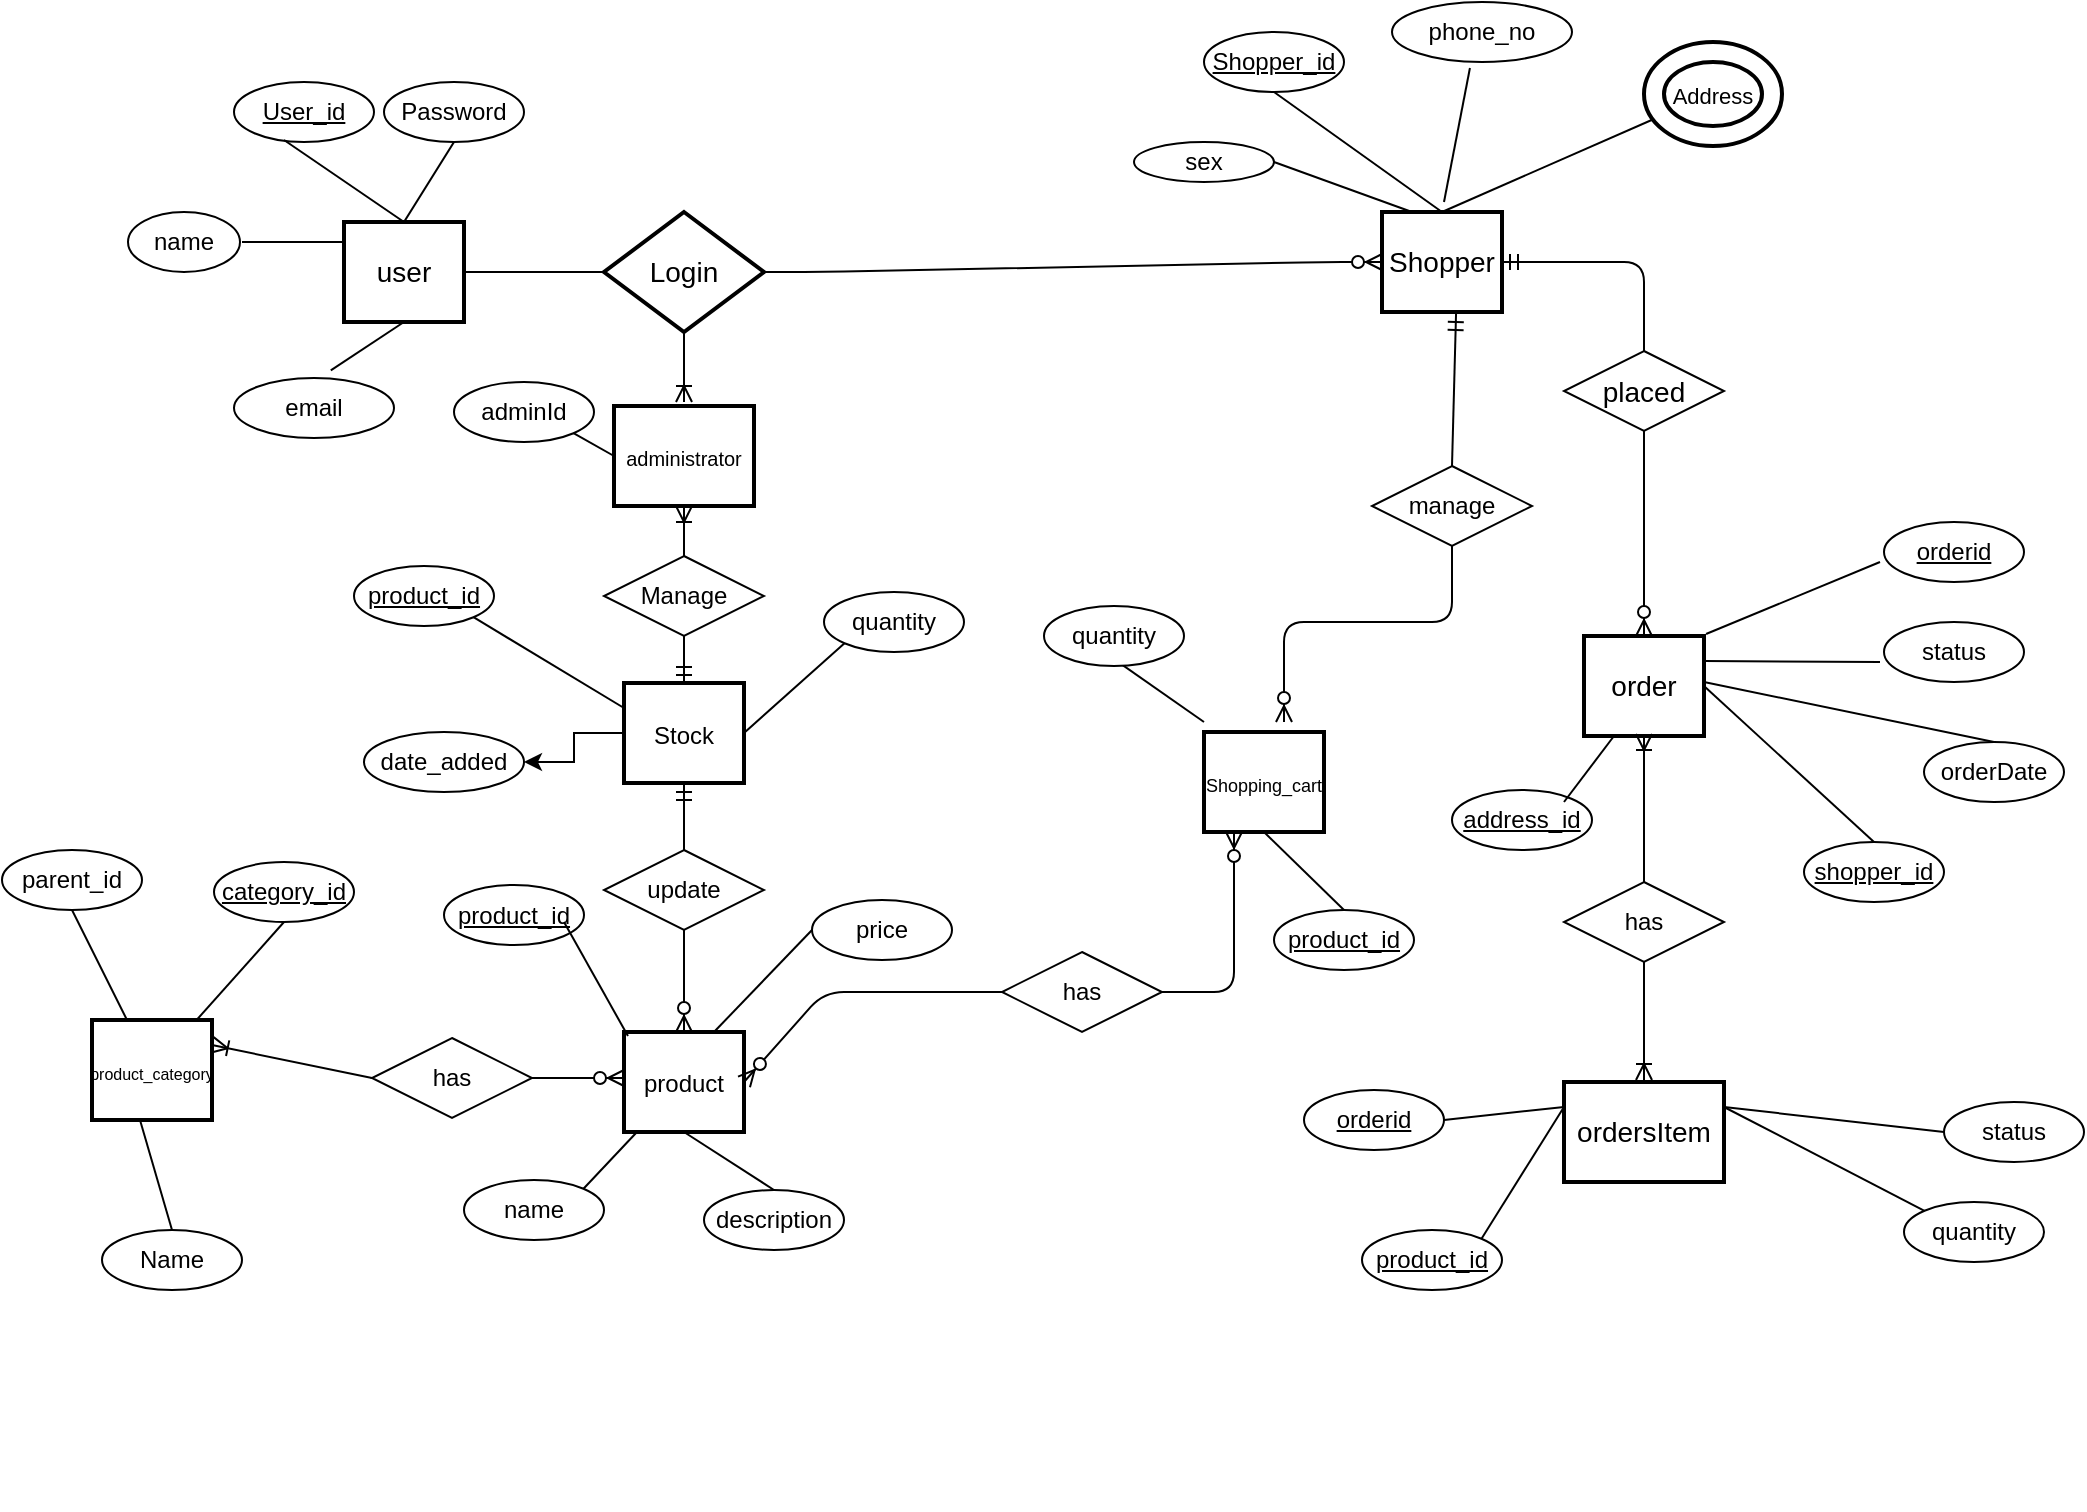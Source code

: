 <mxfile version="11.1.5" type="device" pages="1"><diagram id="gS7jpQpvTUa63fedZIkj" name="Page-1"><mxGraphModel dx="2126" dy="584" grid="1" gridSize="10" guides="1" tooltips="1" connect="1" arrows="1" fold="1" page="1" pageScale="1" pageWidth="850" pageHeight="1100" math="0" shadow="0"><root><mxCell id="0"/><mxCell id="1" parent="0"/><mxCell id="2SPnDHDMHKQsemep0HU1-3" value="Login" style="shape=rhombus;strokeWidth=2;fontSize=17;perimeter=rhombusPerimeter;whiteSpace=wrap;html=1;align=center;fontSize=14;" parent="1" vertex="1"><mxGeometry x="210" y="115" width="80" height="60" as="geometry"/></mxCell><mxCell id="2SPnDHDMHKQsemep0HU1-4" value="user" style="strokeWidth=2;whiteSpace=wrap;html=1;align=center;fontSize=14;" parent="1" vertex="1"><mxGeometry x="80" y="120" width="60" height="50" as="geometry"/></mxCell><mxCell id="2SPnDHDMHKQsemep0HU1-8" value="&lt;u&gt;User_id&lt;/u&gt;" style="ellipse;whiteSpace=wrap;html=1;" parent="1" vertex="1"><mxGeometry x="25" y="50" width="70" height="30" as="geometry"/></mxCell><mxCell id="2SPnDHDMHKQsemep0HU1-9" value="Password" style="ellipse;whiteSpace=wrap;html=1;" parent="1" vertex="1"><mxGeometry x="100" y="50" width="70" height="30" as="geometry"/></mxCell><mxCell id="2SPnDHDMHKQsemep0HU1-15" value="Shopper" style="strokeWidth=2;whiteSpace=wrap;html=1;align=center;fontSize=14;" parent="1" vertex="1"><mxGeometry x="599" y="115" width="60" height="50" as="geometry"/></mxCell><mxCell id="2SPnDHDMHKQsemep0HU1-16" value="" style="edgeStyle=entityRelationEdgeStyle;fontSize=12;html=1;endArrow=ERzeroToMany;endFill=1;exitX=1;exitY=0.5;exitDx=0;exitDy=0;entryX=0;entryY=0.5;entryDx=0;entryDy=0;" parent="1" source="2SPnDHDMHKQsemep0HU1-3" target="2SPnDHDMHKQsemep0HU1-15" edge="1"><mxGeometry width="100" height="100" relative="1" as="geometry"><mxPoint x="310" y="190" as="sourcePoint"/><mxPoint x="410" y="90" as="targetPoint"/></mxGeometry></mxCell><mxCell id="2SPnDHDMHKQsemep0HU1-18" value="&lt;font style=&quot;font-size: 10px&quot;&gt;administrator&lt;/font&gt;" style="strokeWidth=2;whiteSpace=wrap;html=1;align=center;fontSize=14;" parent="1" vertex="1"><mxGeometry x="215" y="212" width="70" height="50" as="geometry"/></mxCell><mxCell id="2SPnDHDMHKQsemep0HU1-25" value="adminId" style="ellipse;whiteSpace=wrap;html=1;" parent="1" vertex="1"><mxGeometry x="135" y="200" width="70" height="30" as="geometry"/></mxCell><mxCell id="2SPnDHDMHKQsemep0HU1-30" value="&lt;u&gt;Shopper_id&lt;/u&gt;" style="ellipse;whiteSpace=wrap;html=1;" parent="1" vertex="1"><mxGeometry x="510" y="25" width="70" height="30" as="geometry"/></mxCell><mxCell id="2SPnDHDMHKQsemep0HU1-36" value="manage" style="rhombus;whiteSpace=wrap;html=1;" parent="1" vertex="1"><mxGeometry x="594" y="242" width="80" height="40" as="geometry"/></mxCell><mxCell id="2SPnDHDMHKQsemep0HU1-40" value="" style="fontSize=12;html=1;endArrow=ERmandOne;exitX=0.5;exitY=0;exitDx=0;exitDy=0;entryX=0.617;entryY=1.02;entryDx=0;entryDy=0;entryPerimeter=0;" parent="1" source="2SPnDHDMHKQsemep0HU1-36" target="2SPnDHDMHKQsemep0HU1-15" edge="1"><mxGeometry width="100" height="100" relative="1" as="geometry"><mxPoint x="465" y="215" as="sourcePoint"/><mxPoint x="525" y="165" as="targetPoint"/></mxGeometry></mxCell><mxCell id="2SPnDHDMHKQsemep0HU1-42" value="&lt;font style=&quot;font-size: 9px&quot;&gt;Shopping_cart&lt;/font&gt;" style="strokeWidth=2;whiteSpace=wrap;html=1;align=center;fontSize=14;rotation=0;direction=west;" parent="1" vertex="1"><mxGeometry x="510" y="375" width="60" height="50" as="geometry"/></mxCell><mxCell id="2SPnDHDMHKQsemep0HU1-44" value="" style="fontSize=12;html=1;endArrow=ERzeroToMany;endFill=1;" parent="1" edge="1"><mxGeometry width="100" height="100" relative="1" as="geometry"><mxPoint x="634" y="282" as="sourcePoint"/><mxPoint x="550" y="370" as="targetPoint"/><Array as="points"><mxPoint x="634" y="320"/><mxPoint x="550" y="320"/></Array></mxGeometry></mxCell><mxCell id="2SPnDHDMHKQsemep0HU1-46" value="has" style="rhombus;whiteSpace=wrap;html=1;rotation=0;" parent="1" vertex="1"><mxGeometry x="409" y="485" width="80" height="40" as="geometry"/></mxCell><mxCell id="jy-XMuX0fqS3lSKlXEtn-2" style="edgeStyle=orthogonalEdgeStyle;rounded=0;orthogonalLoop=1;jettySize=auto;html=1;exitX=0;exitY=0.5;exitDx=0;exitDy=0;" edge="1" parent="1" source="2SPnDHDMHKQsemep0HU1-47"><mxGeometry relative="1" as="geometry"><mxPoint x="250" y="554" as="targetPoint"/></mxGeometry></mxCell><mxCell id="2SPnDHDMHKQsemep0HU1-47" value="&lt;font style=&quot;font-size: 12px&quot;&gt;product&lt;/font&gt;" style="strokeWidth=2;whiteSpace=wrap;html=1;align=center;fontSize=14;" parent="1" vertex="1"><mxGeometry x="220" y="525" width="60" height="50" as="geometry"/></mxCell><mxCell id="2SPnDHDMHKQsemep0HU1-48" value="has" style="rhombus;whiteSpace=wrap;html=1;" parent="1" vertex="1"><mxGeometry x="94" y="528" width="80" height="40" as="geometry"/></mxCell><mxCell id="2SPnDHDMHKQsemep0HU1-49" value="&lt;span style=&quot;font-size: 8px&quot;&gt;product_category&lt;/span&gt;" style="strokeWidth=2;whiteSpace=wrap;html=1;align=center;fontSize=14;" parent="1" vertex="1"><mxGeometry x="-46" y="519" width="60" height="50" as="geometry"/></mxCell><mxCell id="2SPnDHDMHKQsemep0HU1-51" value="&lt;u&gt;product_id&lt;br&gt;&lt;/u&gt;" style="ellipse;whiteSpace=wrap;html=1;" parent="1" vertex="1"><mxGeometry x="545" y="464" width="70" height="30" as="geometry"/></mxCell><mxCell id="2SPnDHDMHKQsemep0HU1-58" value="" style="fontSize=12;html=1;endArrow=ERzeroToMany;endFill=1;exitX=1;exitY=0.5;exitDx=0;exitDy=0;" parent="1" source="2SPnDHDMHKQsemep0HU1-48" edge="1"><mxGeometry width="100" height="100" relative="1" as="geometry"><mxPoint x="149" y="689" as="sourcePoint"/><mxPoint x="220" y="548" as="targetPoint"/></mxGeometry></mxCell><mxCell id="2SPnDHDMHKQsemep0HU1-60" value="name" style="ellipse;whiteSpace=wrap;html=1;" parent="1" vertex="1"><mxGeometry x="140" y="599" width="70" height="30" as="geometry"/></mxCell><mxCell id="2SPnDHDMHKQsemep0HU1-61" value="&lt;u&gt;product_id&lt;/u&gt;" style="ellipse;whiteSpace=wrap;html=1;" parent="1" vertex="1"><mxGeometry x="130" y="451.5" width="70" height="30" as="geometry"/></mxCell><mxCell id="2SPnDHDMHKQsemep0HU1-62" value="price" style="ellipse;whiteSpace=wrap;html=1;" parent="1" vertex="1"><mxGeometry x="314" y="459" width="70" height="30" as="geometry"/></mxCell><mxCell id="2SPnDHDMHKQsemep0HU1-63" value="description" style="ellipse;whiteSpace=wrap;html=1;" parent="1" vertex="1"><mxGeometry x="260" y="604" width="70" height="30" as="geometry"/></mxCell><mxCell id="2SPnDHDMHKQsemep0HU1-68" value="parent_id" style="ellipse;whiteSpace=wrap;html=1;" parent="1" vertex="1"><mxGeometry x="-91" y="434" width="70" height="30" as="geometry"/></mxCell><mxCell id="2SPnDHDMHKQsemep0HU1-69" value="Name" style="ellipse;whiteSpace=wrap;html=1;" parent="1" vertex="1"><mxGeometry x="-41" y="624" width="70" height="30" as="geometry"/></mxCell><mxCell id="2SPnDHDMHKQsemep0HU1-70" value="&lt;u&gt;category_id&lt;/u&gt;" style="ellipse;whiteSpace=wrap;html=1;" parent="1" vertex="1"><mxGeometry x="15" y="440" width="70" height="30" as="geometry"/></mxCell><mxCell id="2SPnDHDMHKQsemep0HU1-74" value="&lt;span style=&quot;font-size: 14px&quot;&gt;placed&lt;br&gt;&lt;/span&gt;" style="rhombus;whiteSpace=wrap;html=1;" parent="1" vertex="1"><mxGeometry x="690" y="184.5" width="80" height="40" as="geometry"/></mxCell><mxCell id="2SPnDHDMHKQsemep0HU1-75" value="&lt;font style=&quot;font-size: 14px&quot;&gt;order&lt;/font&gt;" style="strokeWidth=2;whiteSpace=wrap;html=1;align=center;fontSize=14;" parent="1" vertex="1"><mxGeometry x="700" y="327" width="60" height="50" as="geometry"/></mxCell><mxCell id="2SPnDHDMHKQsemep0HU1-83" value="Manage" style="rhombus;whiteSpace=wrap;html=1;" parent="1" vertex="1"><mxGeometry x="210" y="287" width="80" height="40" as="geometry"/></mxCell><mxCell id="jy-XMuX0fqS3lSKlXEtn-1" value="" style="edgeStyle=orthogonalEdgeStyle;rounded=0;orthogonalLoop=1;jettySize=auto;html=1;" edge="1" parent="1" source="2SPnDHDMHKQsemep0HU1-89" target="Jbk15IeptdHcvgMN5PuT-23"><mxGeometry relative="1" as="geometry"/></mxCell><mxCell id="2SPnDHDMHKQsemep0HU1-89" value="&lt;span style=&quot;font-size: 12px&quot;&gt;Stock&lt;/span&gt;" style="strokeWidth=2;whiteSpace=wrap;html=1;align=center;fontSize=14;" parent="1" vertex="1"><mxGeometry x="220" y="350.5" width="60" height="50" as="geometry"/></mxCell><mxCell id="2SPnDHDMHKQsemep0HU1-90" value="&lt;u&gt;product_id&lt;/u&gt;" style="ellipse;whiteSpace=wrap;html=1;" parent="1" vertex="1"><mxGeometry x="85" y="292" width="70" height="30" as="geometry"/></mxCell><mxCell id="2SPnDHDMHKQsemep0HU1-91" value="quantity" style="ellipse;whiteSpace=wrap;html=1;" parent="1" vertex="1"><mxGeometry x="320" y="305" width="70" height="30" as="geometry"/></mxCell><mxCell id="2SPnDHDMHKQsemep0HU1-100" value="" style="fontSize=12;html=1;endArrow=ERmandOne;exitX=0.5;exitY=0;exitDx=0;exitDy=0;" parent="1" edge="1" source="2SPnDHDMHKQsemep0HU1-158"><mxGeometry width="100" height="100" relative="1" as="geometry"><mxPoint x="290" y="430" as="sourcePoint"/><mxPoint x="250" y="401" as="targetPoint"/></mxGeometry></mxCell><mxCell id="2SPnDHDMHKQsemep0HU1-101" style="edgeStyle=none;rounded=0;orthogonalLoop=1;jettySize=auto;html=1;entryX=0.5;entryY=0;entryDx=0;entryDy=0;" parent="1" source="2SPnDHDMHKQsemep0HU1-47" target="2SPnDHDMHKQsemep0HU1-47" edge="1"><mxGeometry relative="1" as="geometry"/></mxCell><mxCell id="2SPnDHDMHKQsemep0HU1-102" style="edgeStyle=none;rounded=0;orthogonalLoop=1;jettySize=auto;html=1;entryX=0.5;entryY=0;entryDx=0;entryDy=0;" parent="1" source="2SPnDHDMHKQsemep0HU1-47" target="2SPnDHDMHKQsemep0HU1-47" edge="1"><mxGeometry relative="1" as="geometry"/></mxCell><mxCell id="2SPnDHDMHKQsemep0HU1-104" value="" style="fontSize=12;html=1;endArrow=ERmandOne;entryX=0.5;entryY=0;entryDx=0;entryDy=0;exitX=0.5;exitY=1;exitDx=0;exitDy=0;" parent="1" source="2SPnDHDMHKQsemep0HU1-83" target="2SPnDHDMHKQsemep0HU1-89" edge="1"><mxGeometry width="100" height="100" relative="1" as="geometry"><mxPoint x="320" y="310" as="sourcePoint"/><mxPoint x="388.96" y="241" as="targetPoint"/></mxGeometry></mxCell><mxCell id="2SPnDHDMHKQsemep0HU1-129" value="" style="endArrow=none;html=1;exitX=0.5;exitY=0;exitDx=0;exitDy=0;entryX=0.357;entryY=0.967;entryDx=0;entryDy=0;entryPerimeter=0;" parent="1" source="2SPnDHDMHKQsemep0HU1-4" target="2SPnDHDMHKQsemep0HU1-8" edge="1"><mxGeometry width="50" height="50" relative="1" as="geometry"><mxPoint x="40" y="130" as="sourcePoint"/><mxPoint x="90" y="80" as="targetPoint"/></mxGeometry></mxCell><mxCell id="2SPnDHDMHKQsemep0HU1-130" value="" style="endArrow=none;html=1;exitX=0.5;exitY=0;exitDx=0;exitDy=0;" parent="1" source="2SPnDHDMHKQsemep0HU1-4" edge="1"><mxGeometry width="50" height="50" relative="1" as="geometry"><mxPoint x="90" y="110" as="sourcePoint"/><mxPoint x="135" y="80" as="targetPoint"/></mxGeometry></mxCell><mxCell id="2SPnDHDMHKQsemep0HU1-132" value="" style="endArrow=none;html=1;exitX=0;exitY=0.5;exitDx=0;exitDy=0;entryX=1;entryY=1;entryDx=0;entryDy=0;" parent="1" source="2SPnDHDMHKQsemep0HU1-18" target="2SPnDHDMHKQsemep0HU1-25" edge="1"><mxGeometry width="50" height="50" relative="1" as="geometry"><mxPoint x="190" y="230" as="sourcePoint"/><mxPoint x="149.99" y="194.01" as="targetPoint"/></mxGeometry></mxCell><mxCell id="2SPnDHDMHKQsemep0HU1-133" value="" style="endArrow=none;html=1;exitX=0;exitY=0.25;exitDx=0;exitDy=0;entryX=1;entryY=1;entryDx=0;entryDy=0;" parent="1" source="2SPnDHDMHKQsemep0HU1-89" target="2SPnDHDMHKQsemep0HU1-90" edge="1"><mxGeometry width="50" height="50" relative="1" as="geometry"><mxPoint x="160" y="360" as="sourcePoint"/><mxPoint x="160" y="351" as="targetPoint"/></mxGeometry></mxCell><mxCell id="2SPnDHDMHKQsemep0HU1-134" value="" style="endArrow=none;html=1;exitX=0;exitY=1;exitDx=0;exitDy=0;entryX=1;entryY=0.5;entryDx=0;entryDy=0;" parent="1" source="2SPnDHDMHKQsemep0HU1-91" target="2SPnDHDMHKQsemep0HU1-89" edge="1"><mxGeometry width="50" height="50" relative="1" as="geometry"><mxPoint x="320" y="380" as="sourcePoint"/><mxPoint x="279.99" y="344.01" as="targetPoint"/></mxGeometry></mxCell><mxCell id="2SPnDHDMHKQsemep0HU1-135" value="" style="endArrow=none;html=1;exitX=0;exitY=0.5;exitDx=0;exitDy=0;entryX=1;entryY=0.5;entryDx=0;entryDy=0;" parent="1" source="2SPnDHDMHKQsemep0HU1-3" target="2SPnDHDMHKQsemep0HU1-4" edge="1"><mxGeometry width="50" height="50" relative="1" as="geometry"><mxPoint x="160" y="140" as="sourcePoint"/><mxPoint x="119.99" y="104.01" as="targetPoint"/><Array as="points"/></mxGeometry></mxCell><mxCell id="2SPnDHDMHKQsemep0HU1-136" value="" style="endArrow=none;html=1;exitX=0.5;exitY=0;exitDx=0;exitDy=0;entryX=0.5;entryY=0;entryDx=0;entryDy=0;" parent="1" source="2SPnDHDMHKQsemep0HU1-51" target="2SPnDHDMHKQsemep0HU1-42" edge="1"><mxGeometry width="50" height="50" relative="1" as="geometry"><mxPoint x="630" y="560" as="sourcePoint"/><mxPoint x="550" y="420" as="targetPoint"/></mxGeometry></mxCell><mxCell id="2SPnDHDMHKQsemep0HU1-137" value="" style="endArrow=none;html=1;" parent="1" edge="1"><mxGeometry width="50" height="50" relative="1" as="geometry"><mxPoint x="459.692" y="334.8" as="sourcePoint"/><mxPoint x="510" y="370" as="targetPoint"/></mxGeometry></mxCell><mxCell id="2SPnDHDMHKQsemep0HU1-138" value="" style="endArrow=none;html=1;exitX=0.033;exitY=0.04;exitDx=0;exitDy=0;exitPerimeter=0;" parent="1" source="2SPnDHDMHKQsemep0HU1-47" edge="1"><mxGeometry width="50" height="50" relative="1" as="geometry"><mxPoint x="220" y="490" as="sourcePoint"/><mxPoint x="190" y="470" as="targetPoint"/></mxGeometry></mxCell><mxCell id="2SPnDHDMHKQsemep0HU1-141" value="" style="endArrow=none;html=1;exitX=0.75;exitY=0;exitDx=0;exitDy=0;entryX=0;entryY=0.5;entryDx=0;entryDy=0;" parent="1" source="2SPnDHDMHKQsemep0HU1-47" target="2SPnDHDMHKQsemep0HU1-62" edge="1"><mxGeometry width="50" height="50" relative="1" as="geometry"><mxPoint x="290" y="450" as="sourcePoint"/><mxPoint x="249.99" y="414.01" as="targetPoint"/></mxGeometry></mxCell><mxCell id="2SPnDHDMHKQsemep0HU1-142" value="" style="endArrow=none;html=1;exitX=0.5;exitY=0;exitDx=0;exitDy=0;entryX=0.5;entryY=1;entryDx=0;entryDy=0;" parent="1" source="2SPnDHDMHKQsemep0HU1-63" target="2SPnDHDMHKQsemep0HU1-47" edge="1"><mxGeometry width="50" height="50" relative="1" as="geometry"><mxPoint x="290" y="570" as="sourcePoint"/><mxPoint x="249.99" y="534.01" as="targetPoint"/></mxGeometry></mxCell><mxCell id="2SPnDHDMHKQsemep0HU1-143" value="" style="endArrow=none;html=1;exitX=1;exitY=0;exitDx=0;exitDy=0;" parent="1" source="2SPnDHDMHKQsemep0HU1-60" target="2SPnDHDMHKQsemep0HU1-47" edge="1"><mxGeometry width="50" height="50" relative="1" as="geometry"><mxPoint x="230" y="550" as="sourcePoint"/><mxPoint x="189.99" y="514.01" as="targetPoint"/></mxGeometry></mxCell><mxCell id="2SPnDHDMHKQsemep0HU1-144" value="" style="endArrow=none;html=1;entryX=0.5;entryY=1;entryDx=0;entryDy=0;" parent="1" source="2SPnDHDMHKQsemep0HU1-49" target="2SPnDHDMHKQsemep0HU1-70" edge="1"><mxGeometry width="50" height="50" relative="1" as="geometry"><mxPoint x="110" y="480" as="sourcePoint"/><mxPoint x="69.99" y="444.01" as="targetPoint"/></mxGeometry></mxCell><mxCell id="2SPnDHDMHKQsemep0HU1-145" value="" style="endArrow=none;html=1;entryX=0.5;entryY=1;entryDx=0;entryDy=0;" parent="1" source="2SPnDHDMHKQsemep0HU1-49" target="2SPnDHDMHKQsemep0HU1-68" edge="1"><mxGeometry width="50" height="50" relative="1" as="geometry"><mxPoint x="10" y="490" as="sourcePoint"/><mxPoint x="10" y="480" as="targetPoint"/></mxGeometry></mxCell><mxCell id="2SPnDHDMHKQsemep0HU1-146" value="" style="endArrow=none;html=1;exitX=0.5;exitY=0;exitDx=0;exitDy=0;entryX=0.4;entryY=1;entryDx=0;entryDy=0;entryPerimeter=0;" parent="1" source="2SPnDHDMHKQsemep0HU1-69" target="2SPnDHDMHKQsemep0HU1-49" edge="1"><mxGeometry width="50" height="50" relative="1" as="geometry"><mxPoint y="550" as="sourcePoint"/><mxPoint x="-40.01" y="514.01" as="targetPoint"/></mxGeometry></mxCell><mxCell id="2SPnDHDMHKQsemep0HU1-147" value="" style="endArrow=none;html=1;exitX=0.5;exitY=0;exitDx=0;exitDy=0;entryX=0.5;entryY=1;entryDx=0;entryDy=0;" parent="1" source="2SPnDHDMHKQsemep0HU1-15" target="2SPnDHDMHKQsemep0HU1-30" edge="1"><mxGeometry width="50" height="50" relative="1" as="geometry"><mxPoint x="550" y="80" as="sourcePoint"/><mxPoint x="509.99" y="44.01" as="targetPoint"/></mxGeometry></mxCell><mxCell id="2SPnDHDMHKQsemep0HU1-149" value="" style="endArrow=none;html=1;exitX=0.5;exitY=0;exitDx=0;exitDy=0;entryX=0;entryY=1;entryDx=0;entryDy=0;" parent="1" source="2SPnDHDMHKQsemep0HU1-15" edge="1"><mxGeometry width="50" height="50" relative="1" as="geometry"><mxPoint x="720" y="70" as="sourcePoint"/><mxPoint x="739.251" y="66.607" as="targetPoint"/></mxGeometry></mxCell><mxCell id="2SPnDHDMHKQsemep0HU1-156" value="&lt;font style=&quot;font-size: 11px&quot;&gt;Address&lt;/font&gt;" style="ellipse;shape=doubleEllipse;margin=10;strokeWidth=2;fontSize=14;whiteSpace=wrap;html=1;align=center;" parent="1" vertex="1"><mxGeometry x="730" y="30" width="69" height="52" as="geometry"/></mxCell><mxCell id="2SPnDHDMHKQsemep0HU1-157" style="edgeStyle=none;rounded=0;orthogonalLoop=1;jettySize=auto;html=1;exitX=0;exitY=1;exitDx=0;exitDy=0;" parent="1" source="2SPnDHDMHKQsemep0HU1-156" target="2SPnDHDMHKQsemep0HU1-156" edge="1"><mxGeometry relative="1" as="geometry"/></mxCell><mxCell id="2SPnDHDMHKQsemep0HU1-158" value="update" style="rhombus;whiteSpace=wrap;html=1;" parent="1" vertex="1"><mxGeometry x="210" y="434" width="80" height="40" as="geometry"/></mxCell><mxCell id="2SPnDHDMHKQsemep0HU1-160" value="" style="fontSize=12;html=1;endArrow=ERzeroToMany;endFill=1;exitX=0.5;exitY=1;exitDx=0;exitDy=0;entryX=0.5;entryY=0;entryDx=0;entryDy=0;" parent="1" source="2SPnDHDMHKQsemep0HU1-158" target="2SPnDHDMHKQsemep0HU1-47" edge="1"><mxGeometry width="100" height="100" relative="1" as="geometry"><mxPoint x="294" y="444" as="sourcePoint"/><mxPoint x="304" y="494" as="targetPoint"/></mxGeometry></mxCell><mxCell id="Jbk15IeptdHcvgMN5PuT-1" value="name" style="ellipse;whiteSpace=wrap;html=1;" parent="1" vertex="1"><mxGeometry x="-28" y="115" width="56" height="30" as="geometry"/></mxCell><mxCell id="Jbk15IeptdHcvgMN5PuT-3" value="" style="line;strokeWidth=1;fillColor=none;align=left;verticalAlign=middle;spacingTop=-1;spacingLeft=3;spacingRight=3;rotatable=0;labelPosition=right;points=[];portConstraint=eastwest;fontSize=12;" parent="1" vertex="1"><mxGeometry x="29" y="126" width="51" height="8" as="geometry"/></mxCell><mxCell id="Jbk15IeptdHcvgMN5PuT-4" value="email" style="ellipse;whiteSpace=wrap;html=1;rotation=0;" parent="1" vertex="1"><mxGeometry x="25" y="198" width="80" height="30" as="geometry"/></mxCell><mxCell id="Jbk15IeptdHcvgMN5PuT-8" value="phone_no" style="ellipse;whiteSpace=wrap;html=1;" parent="1" vertex="1"><mxGeometry x="604" y="10" width="90" height="30" as="geometry"/></mxCell><mxCell id="Jbk15IeptdHcvgMN5PuT-9" value="sex" style="ellipse;whiteSpace=wrap;html=1;" parent="1" vertex="1"><mxGeometry x="475" y="80" width="70" height="20" as="geometry"/></mxCell><mxCell id="Jbk15IeptdHcvgMN5PuT-10" value="" style="fontSize=12;html=1;endArrow=ERoneToMany;strokeColor=#000000;exitX=0.5;exitY=1;exitDx=0;exitDy=0;" parent="1" source="2SPnDHDMHKQsemep0HU1-3" edge="1"><mxGeometry width="100" height="100" relative="1" as="geometry"><mxPoint x="330" y="250" as="sourcePoint"/><mxPoint x="250" y="210" as="targetPoint"/></mxGeometry></mxCell><mxCell id="Jbk15IeptdHcvgMN5PuT-11" value="" style="text;fillColor=none;align=left;verticalAlign=middle;spacingTop=-1;spacingLeft=4;spacingRight=4;rotatable=0;labelPosition=right;points=[];portConstraint=eastwest;fontSize=12;" parent="1" vertex="1"><mxGeometry x="-20" y="750" width="20" height="14" as="geometry"/></mxCell><mxCell id="Jbk15IeptdHcvgMN5PuT-15" style="edgeStyle=none;shape=link;rounded=0;orthogonalLoop=1;jettySize=auto;html=1;entryX=0.5;entryY=1;entryDx=0;entryDy=0;strokeColor=#000000;" parent="1" source="2SPnDHDMHKQsemep0HU1-4" target="2SPnDHDMHKQsemep0HU1-4" edge="1"><mxGeometry relative="1" as="geometry"/></mxCell><mxCell id="Jbk15IeptdHcvgMN5PuT-18" value="" style="endArrow=none;html=1;exitX=0.5;exitY=1;exitDx=0;exitDy=0;entryX=0.605;entryY=-0.127;entryDx=0;entryDy=0;entryPerimeter=0;" parent="1" source="2SPnDHDMHKQsemep0HU1-4" target="Jbk15IeptdHcvgMN5PuT-4" edge="1"><mxGeometry width="50" height="50" relative="1" as="geometry"><mxPoint x="70" y="180" as="sourcePoint"/><mxPoint x="-34" y="200" as="targetPoint"/></mxGeometry></mxCell><mxCell id="Jbk15IeptdHcvgMN5PuT-19" value="" style="endArrow=none;html=1;exitX=0.25;exitY=0;exitDx=0;exitDy=0;entryX=1;entryY=0.5;entryDx=0;entryDy=0;" parent="1" source="2SPnDHDMHKQsemep0HU1-15" target="Jbk15IeptdHcvgMN5PuT-9" edge="1"><mxGeometry width="50" height="50" relative="1" as="geometry"><mxPoint x="570" y="120" as="sourcePoint"/><mxPoint x="486" y="60" as="targetPoint"/></mxGeometry></mxCell><mxCell id="Jbk15IeptdHcvgMN5PuT-20" value="" style="endArrow=none;html=1;entryX=0.433;entryY=1.1;entryDx=0;entryDy=0;entryPerimeter=0;" parent="1" target="Jbk15IeptdHcvgMN5PuT-8" edge="1"><mxGeometry width="50" height="50" relative="1" as="geometry"><mxPoint x="630" y="110" as="sourcePoint"/><mxPoint x="546" y="10" as="targetPoint"/></mxGeometry></mxCell><mxCell id="Jbk15IeptdHcvgMN5PuT-23" value="date_added" style="ellipse;whiteSpace=wrap;html=1;rotation=0;" parent="1" vertex="1"><mxGeometry x="90" y="375" width="80" height="30" as="geometry"/></mxCell><mxCell id="Jbk15IeptdHcvgMN5PuT-24" value="" style="fontSize=12;html=1;endArrow=ERoneToMany;strokeColor=#000000;exitX=0.5;exitY=0;exitDx=0;exitDy=0;entryX=0.5;entryY=1;entryDx=0;entryDy=0;" parent="1" source="2SPnDHDMHKQsemep0HU1-83" target="2SPnDHDMHKQsemep0HU1-18" edge="1"><mxGeometry width="100" height="100" relative="1" as="geometry"><mxPoint x="340" y="260" as="sourcePoint"/><mxPoint x="350" y="325" as="targetPoint"/></mxGeometry></mxCell><mxCell id="Jbk15IeptdHcvgMN5PuT-25" value="" style="fontSize=12;html=1;endArrow=ERoneToMany;entryX=1;entryY=0.25;entryDx=0;entryDy=0;exitX=0;exitY=0.5;exitDx=0;exitDy=0;" parent="1" source="2SPnDHDMHKQsemep0HU1-48" target="2SPnDHDMHKQsemep0HU1-49" edge="1"><mxGeometry width="100" height="100" relative="1" as="geometry"><mxPoint x="50" y="540" as="sourcePoint"/><mxPoint x="-66" y="560" as="targetPoint"/></mxGeometry></mxCell><mxCell id="Jbk15IeptdHcvgMN5PuT-26" value="" style="fontSize=12;html=1;endArrow=ERzeroToMany;endFill=1;exitX=0;exitY=0.5;exitDx=0;exitDy=0;entryX=1;entryY=0.5;entryDx=0;entryDy=0;" parent="1" source="2SPnDHDMHKQsemep0HU1-46" target="2SPnDHDMHKQsemep0HU1-47" edge="1"><mxGeometry width="100" height="100" relative="1" as="geometry"><mxPoint x="360" y="530" as="sourcePoint"/><mxPoint x="360" y="580" as="targetPoint"/><Array as="points"><mxPoint x="320" y="505"/></Array></mxGeometry></mxCell><mxCell id="Jbk15IeptdHcvgMN5PuT-27" value="" style="fontSize=12;html=1;endArrow=ERzeroToMany;endFill=1;exitX=1;exitY=0.5;exitDx=0;exitDy=0;entryX=0.75;entryY=0;entryDx=0;entryDy=0;" parent="1" source="2SPnDHDMHKQsemep0HU1-46" target="2SPnDHDMHKQsemep0HU1-42" edge="1"><mxGeometry width="100" height="100" relative="1" as="geometry"><mxPoint x="500" y="450" as="sourcePoint"/><mxPoint x="520" y="420" as="targetPoint"/><Array as="points"><mxPoint x="525" y="505"/></Array></mxGeometry></mxCell><mxCell id="Jbk15IeptdHcvgMN5PuT-28" value="quantity" style="ellipse;whiteSpace=wrap;html=1;" parent="1" vertex="1"><mxGeometry x="430" y="312" width="70" height="30" as="geometry"/></mxCell><mxCell id="Jbk15IeptdHcvgMN5PuT-29" value="status" style="ellipse;whiteSpace=wrap;html=1;" parent="1" vertex="1"><mxGeometry x="850" y="320" width="70" height="30" as="geometry"/></mxCell><mxCell id="Jbk15IeptdHcvgMN5PuT-30" value="orderDate" style="ellipse;whiteSpace=wrap;html=1;rotation=0;" parent="1" vertex="1"><mxGeometry x="870" y="380" width="70" height="30" as="geometry"/></mxCell><mxCell id="Jbk15IeptdHcvgMN5PuT-31" value="&lt;u&gt;shopper_id&lt;br&gt;&lt;/u&gt;" style="ellipse;whiteSpace=wrap;html=1;rotation=0;" parent="1" vertex="1"><mxGeometry x="810" y="430" width="70" height="30" as="geometry"/></mxCell><mxCell id="Jbk15IeptdHcvgMN5PuT-32" value="&lt;u&gt;address_id&lt;br&gt;&lt;/u&gt;" style="ellipse;whiteSpace=wrap;html=1;rotation=0;" parent="1" vertex="1"><mxGeometry x="634" y="404" width="70" height="30" as="geometry"/></mxCell><mxCell id="Jbk15IeptdHcvgMN5PuT-33" value="&lt;u&gt;orderid&lt;br&gt;&lt;/u&gt;" style="ellipse;whiteSpace=wrap;html=1;" parent="1" vertex="1"><mxGeometry x="850" y="270" width="70" height="30" as="geometry"/></mxCell><mxCell id="Jbk15IeptdHcvgMN5PuT-34" value="" style="endArrow=none;html=1;exitX=1.017;exitY=-0.02;exitDx=0;exitDy=0;exitPerimeter=0;" parent="1" source="2SPnDHDMHKQsemep0HU1-75" edge="1"><mxGeometry width="50" height="50" relative="1" as="geometry"><mxPoint x="800" y="310" as="sourcePoint"/><mxPoint x="848" y="290" as="targetPoint"/></mxGeometry></mxCell><mxCell id="Jbk15IeptdHcvgMN5PuT-35" value="" style="endArrow=none;html=1;exitX=1;exitY=0.25;exitDx=0;exitDy=0;" parent="1" source="2SPnDHDMHKQsemep0HU1-75" edge="1"><mxGeometry width="50" height="50" relative="1" as="geometry"><mxPoint x="800" y="380" as="sourcePoint"/><mxPoint x="848" y="340" as="targetPoint"/></mxGeometry></mxCell><mxCell id="Jbk15IeptdHcvgMN5PuT-36" value="" style="endArrow=none;html=1;entryX=0.5;entryY=0;entryDx=0;entryDy=0;" parent="1" target="Jbk15IeptdHcvgMN5PuT-30" edge="1"><mxGeometry width="50" height="50" relative="1" as="geometry"><mxPoint x="760" y="350" as="sourcePoint"/><mxPoint x="818.095" y="499.509" as="targetPoint"/></mxGeometry></mxCell><mxCell id="Jbk15IeptdHcvgMN5PuT-37" value="" style="endArrow=none;html=1;exitX=0.25;exitY=1;exitDx=0;exitDy=0;" parent="1" edge="1" source="2SPnDHDMHKQsemep0HU1-75"><mxGeometry width="50" height="50" relative="1" as="geometry"><mxPoint x="720" y="380" as="sourcePoint"/><mxPoint x="690" y="410" as="targetPoint"/></mxGeometry></mxCell><mxCell id="Jbk15IeptdHcvgMN5PuT-39" value="" style="endArrow=none;html=1;entryX=0.5;entryY=0;entryDx=0;entryDy=0;exitX=1;exitY=0.5;exitDx=0;exitDy=0;" parent="1" target="Jbk15IeptdHcvgMN5PuT-31" edge="1" source="2SPnDHDMHKQsemep0HU1-75"><mxGeometry width="50" height="50" relative="1" as="geometry"><mxPoint x="770" y="340" as="sourcePoint"/><mxPoint x="808.095" y="499.509" as="targetPoint"/></mxGeometry></mxCell><mxCell id="Jbk15IeptdHcvgMN5PuT-40" value="" style="fontSize=12;html=1;endArrow=ERzeroToMany;endFill=1;exitX=0.5;exitY=1;exitDx=0;exitDy=0;entryX=0.5;entryY=0;entryDx=0;entryDy=0;" parent="1" source="2SPnDHDMHKQsemep0HU1-74" target="2SPnDHDMHKQsemep0HU1-75" edge="1"><mxGeometry width="100" height="100" relative="1" as="geometry"><mxPoint x="730" y="260" as="sourcePoint"/><mxPoint x="642.47" y="353.852" as="targetPoint"/></mxGeometry></mxCell><mxCell id="Jbk15IeptdHcvgMN5PuT-42" value="" style="fontSize=12;html=1;endArrow=ERmandOne;exitX=0.5;exitY=0;exitDx=0;exitDy=0;entryX=1;entryY=0.5;entryDx=0;entryDy=0;edgeStyle=orthogonalEdgeStyle;" parent="1" source="2SPnDHDMHKQsemep0HU1-74" target="2SPnDHDMHKQsemep0HU1-15" edge="1"><mxGeometry width="100" height="100" relative="1" as="geometry"><mxPoint x="720" y="140" as="sourcePoint"/><mxPoint x="722.02" y="64" as="targetPoint"/></mxGeometry></mxCell><mxCell id="Jbk15IeptdHcvgMN5PuT-43" value="&lt;font style=&quot;font-size: 14px&quot;&gt;ordersItem&lt;/font&gt;" style="strokeWidth=2;whiteSpace=wrap;html=1;align=center;fontSize=14;" parent="1" vertex="1"><mxGeometry x="690" y="550" width="80" height="50" as="geometry"/></mxCell><mxCell id="Jbk15IeptdHcvgMN5PuT-44" value="has" style="rhombus;whiteSpace=wrap;html=1;rotation=0;" parent="1" vertex="1"><mxGeometry x="690" y="450" width="80" height="40" as="geometry"/></mxCell><mxCell id="Jbk15IeptdHcvgMN5PuT-45" value="" style="fontSize=12;html=1;endArrow=ERoneToMany;strokeColor=#000000;exitX=0.5;exitY=0;exitDx=0;exitDy=0;entryX=0.5;entryY=0.98;entryDx=0;entryDy=0;entryPerimeter=0;" parent="1" source="Jbk15IeptdHcvgMN5PuT-44" target="2SPnDHDMHKQsemep0HU1-75" edge="1"><mxGeometry width="100" height="100" relative="1" as="geometry"><mxPoint x="750" y="400" as="sourcePoint"/><mxPoint x="737" y="376" as="targetPoint"/></mxGeometry></mxCell><mxCell id="Jbk15IeptdHcvgMN5PuT-46" value="" style="fontSize=12;html=1;endArrow=ERoneToMany;strokeColor=#000000;exitX=0.5;exitY=1;exitDx=0;exitDy=0;" parent="1" source="Jbk15IeptdHcvgMN5PuT-44" edge="1"><mxGeometry width="100" height="100" relative="1" as="geometry"><mxPoint x="680" y="520" as="sourcePoint"/><mxPoint x="730" y="549" as="targetPoint"/></mxGeometry></mxCell><mxCell id="Jbk15IeptdHcvgMN5PuT-47" value="&lt;u&gt;orderid&lt;br&gt;&lt;/u&gt;" style="ellipse;whiteSpace=wrap;html=1;rotation=0;" parent="1" vertex="1"><mxGeometry x="560" y="554" width="70" height="30" as="geometry"/></mxCell><mxCell id="Jbk15IeptdHcvgMN5PuT-49" value="quantity" style="ellipse;whiteSpace=wrap;html=1;" parent="1" vertex="1"><mxGeometry x="860" y="610" width="70" height="30" as="geometry"/></mxCell><mxCell id="Jbk15IeptdHcvgMN5PuT-50" value="status" style="ellipse;whiteSpace=wrap;html=1;" parent="1" vertex="1"><mxGeometry x="880" y="560" width="70" height="30" as="geometry"/></mxCell><mxCell id="Jbk15IeptdHcvgMN5PuT-51" value="&lt;u&gt;product_id&lt;br&gt;&lt;/u&gt;" style="ellipse;whiteSpace=wrap;html=1;rotation=0;" parent="1" vertex="1"><mxGeometry x="589" y="624" width="70" height="30" as="geometry"/></mxCell><mxCell id="Jbk15IeptdHcvgMN5PuT-52" value="" style="endArrow=none;html=1;entryX=0;entryY=0.25;entryDx=0;entryDy=0;exitX=1;exitY=0.5;exitDx=0;exitDy=0;" parent="1" source="Jbk15IeptdHcvgMN5PuT-47" target="Jbk15IeptdHcvgMN5PuT-43" edge="1"><mxGeometry width="50" height="50" relative="1" as="geometry"><mxPoint x="660" y="550" as="sourcePoint"/><mxPoint x="727.5" y="642.01" as="targetPoint"/></mxGeometry></mxCell><mxCell id="Jbk15IeptdHcvgMN5PuT-53" value="" style="endArrow=none;html=1;entryX=0;entryY=0.25;entryDx=0;entryDy=0;exitX=1;exitY=0;exitDx=0;exitDy=0;" parent="1" source="Jbk15IeptdHcvgMN5PuT-51" target="Jbk15IeptdHcvgMN5PuT-43" edge="1"><mxGeometry width="50" height="50" relative="1" as="geometry"><mxPoint x="670" y="600" as="sourcePoint"/><mxPoint x="737.5" y="692.01" as="targetPoint"/></mxGeometry></mxCell><mxCell id="Jbk15IeptdHcvgMN5PuT-54" value="" style="endArrow=none;html=1;entryX=0;entryY=0.5;entryDx=0;entryDy=0;exitX=1;exitY=0.25;exitDx=0;exitDy=0;" parent="1" source="Jbk15IeptdHcvgMN5PuT-43" target="Jbk15IeptdHcvgMN5PuT-50" edge="1"><mxGeometry width="50" height="50" relative="1" as="geometry"><mxPoint x="840" y="590" as="sourcePoint"/><mxPoint x="907.5" y="682.01" as="targetPoint"/></mxGeometry></mxCell><mxCell id="Jbk15IeptdHcvgMN5PuT-55" value="" style="endArrow=none;html=1;entryX=0;entryY=0;entryDx=0;entryDy=0;exitX=1;exitY=0.25;exitDx=0;exitDy=0;" parent="1" source="Jbk15IeptdHcvgMN5PuT-43" target="Jbk15IeptdHcvgMN5PuT-49" edge="1"><mxGeometry width="50" height="50" relative="1" as="geometry"><mxPoint x="840" y="600" as="sourcePoint"/><mxPoint x="907.5" y="692.01" as="targetPoint"/></mxGeometry></mxCell></root></mxGraphModel></diagram></mxfile>